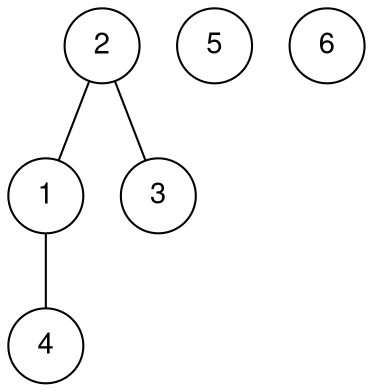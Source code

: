 graph G {
fontname="Helvetica,Arial,sans-serif"
node [fontname="Helvetica,Arial,sans-serif"]
edge [fontname="Helvetica,Arial,sans-serif"]
node [shape=circle];

1;2;3;4;5;6;

2 -- 1;
2 -- 3;
1 -- 4;


overlap=false
fontsize=12;
}